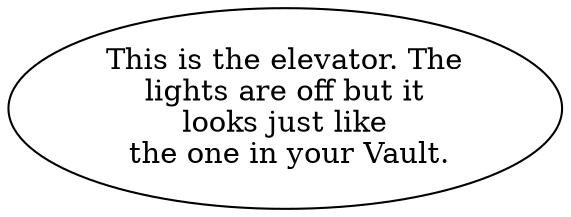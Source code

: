 digraph ELEVATR {
  "start" [style=filled       fillcolor="#FFFFFF"       color="#000000"]
  "start" [label="This is the elevator. The\nlights are off but it\nlooks just like\n the one in your Vault."]
}